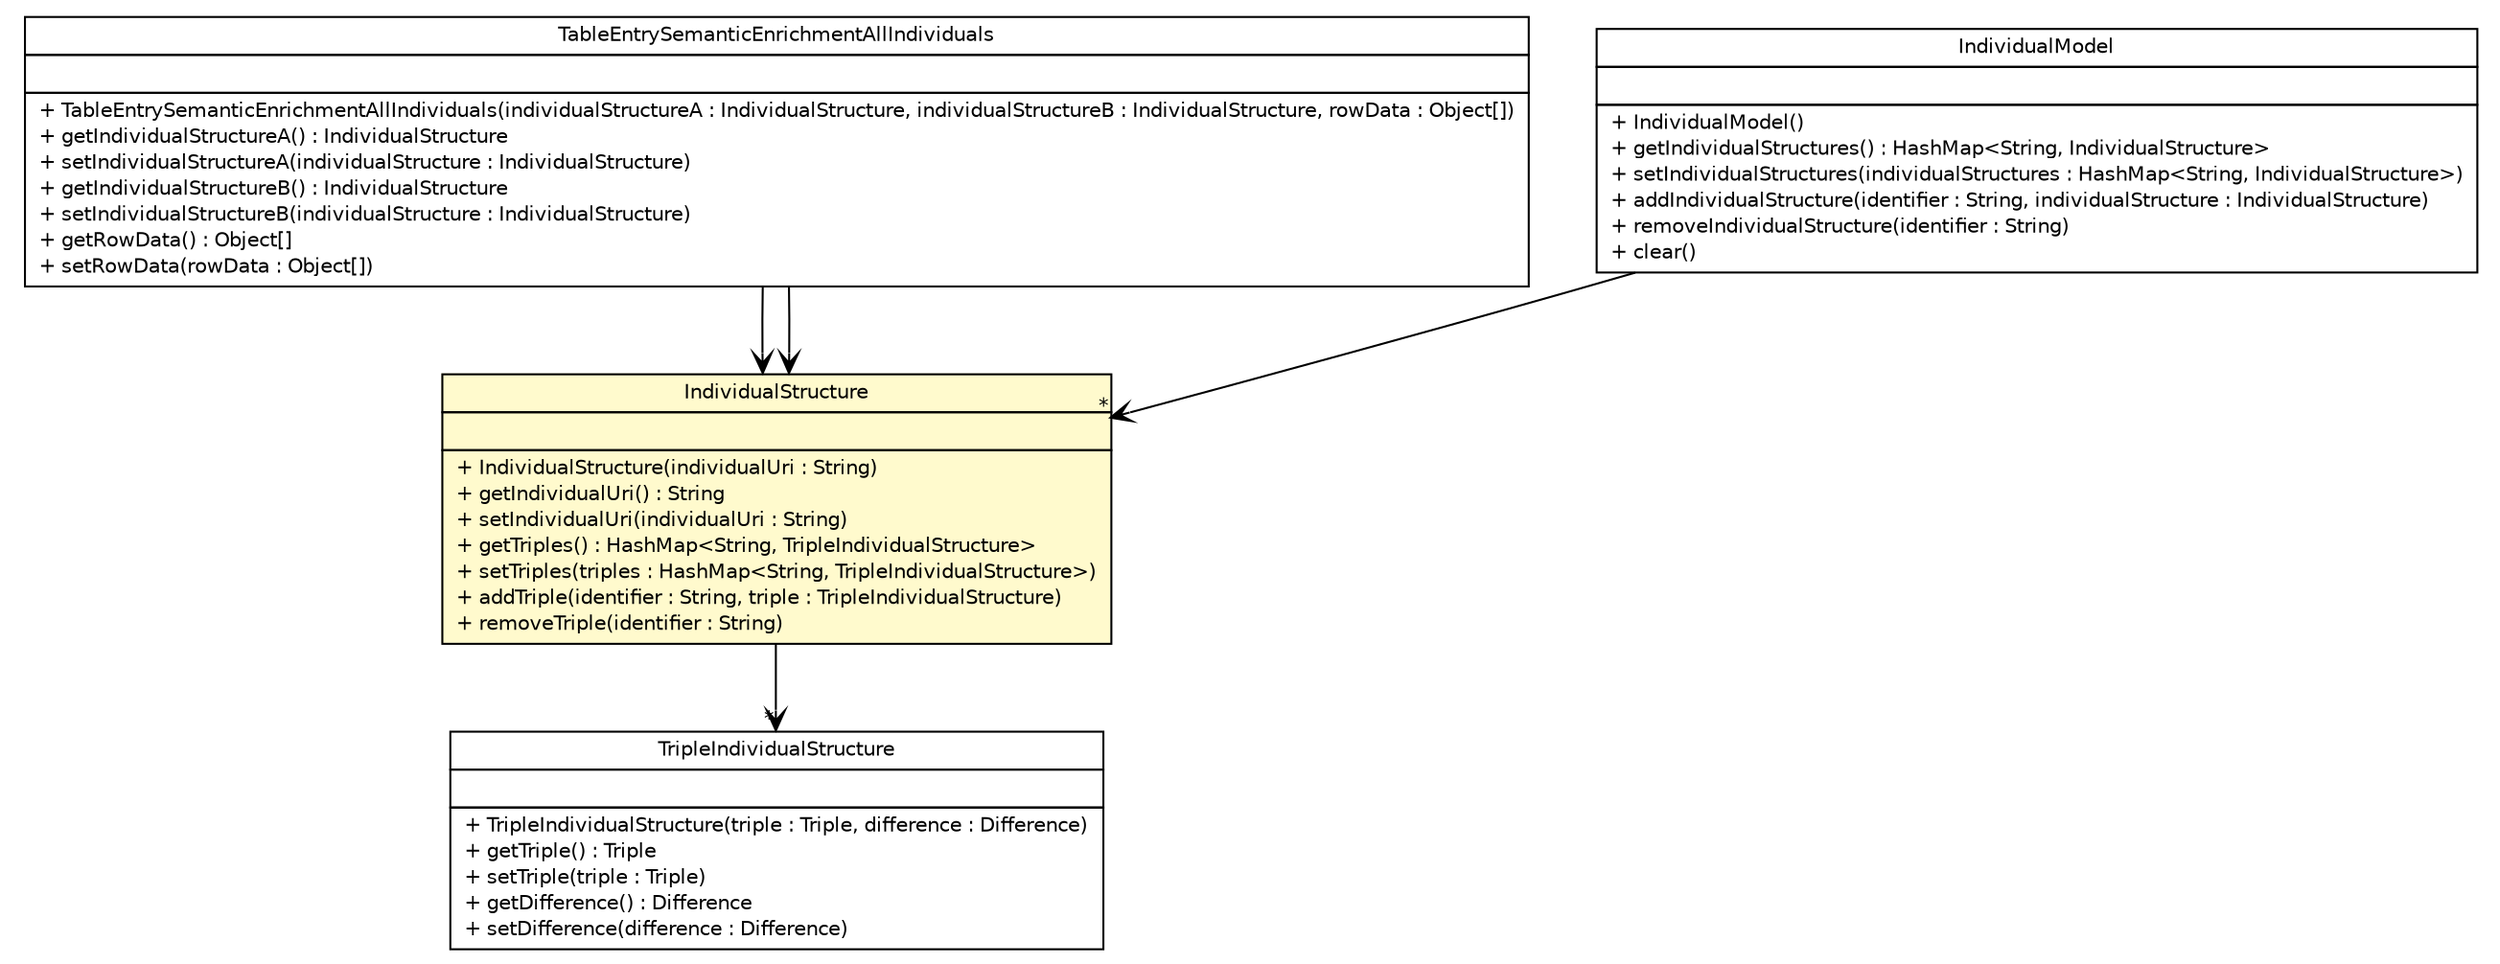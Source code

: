 #!/usr/local/bin/dot
#
# Class diagram 
# Generated by UMLGraph version R5_6-24-gf6e263 (http://www.umlgraph.org/)
#

digraph G {
	edge [fontname="Helvetica",fontsize=10,labelfontname="Helvetica",labelfontsize=10];
	node [fontname="Helvetica",fontsize=10,shape=plaintext];
	nodesep=0.25;
	ranksep=0.5;
	// de.tud.plt.r43ples.merging.model.structure.TripleIndividualStructure
	c2820 [label=<<table title="de.tud.plt.r43ples.merging.model.structure.TripleIndividualStructure" border="0" cellborder="1" cellspacing="0" cellpadding="2" port="p" href="./TripleIndividualStructure.html">
		<tr><td><table border="0" cellspacing="0" cellpadding="1">
<tr><td align="center" balign="center"> TripleIndividualStructure </td></tr>
		</table></td></tr>
		<tr><td><table border="0" cellspacing="0" cellpadding="1">
<tr><td align="left" balign="left">  </td></tr>
		</table></td></tr>
		<tr><td><table border="0" cellspacing="0" cellpadding="1">
<tr><td align="left" balign="left"> + TripleIndividualStructure(triple : Triple, difference : Difference) </td></tr>
<tr><td align="left" balign="left"> + getTriple() : Triple </td></tr>
<tr><td align="left" balign="left"> + setTriple(triple : Triple) </td></tr>
<tr><td align="left" balign="left"> + getDifference() : Difference </td></tr>
<tr><td align="left" balign="left"> + setDifference(difference : Difference) </td></tr>
		</table></td></tr>
		</table>>, URL="./TripleIndividualStructure.html", fontname="Helvetica", fontcolor="black", fontsize=10.0];
	// de.tud.plt.r43ples.merging.model.structure.TableEntrySemanticEnrichmentAllIndividuals
	c2825 [label=<<table title="de.tud.plt.r43ples.merging.model.structure.TableEntrySemanticEnrichmentAllIndividuals" border="0" cellborder="1" cellspacing="0" cellpadding="2" port="p" href="./TableEntrySemanticEnrichmentAllIndividuals.html">
		<tr><td><table border="0" cellspacing="0" cellpadding="1">
<tr><td align="center" balign="center"> TableEntrySemanticEnrichmentAllIndividuals </td></tr>
		</table></td></tr>
		<tr><td><table border="0" cellspacing="0" cellpadding="1">
<tr><td align="left" balign="left">  </td></tr>
		</table></td></tr>
		<tr><td><table border="0" cellspacing="0" cellpadding="1">
<tr><td align="left" balign="left"> + TableEntrySemanticEnrichmentAllIndividuals(individualStructureA : IndividualStructure, individualStructureB : IndividualStructure, rowData : Object[]) </td></tr>
<tr><td align="left" balign="left"> + getIndividualStructureA() : IndividualStructure </td></tr>
<tr><td align="left" balign="left"> + setIndividualStructureA(individualStructure : IndividualStructure) </td></tr>
<tr><td align="left" balign="left"> + getIndividualStructureB() : IndividualStructure </td></tr>
<tr><td align="left" balign="left"> + setIndividualStructureB(individualStructure : IndividualStructure) </td></tr>
<tr><td align="left" balign="left"> + getRowData() : Object[] </td></tr>
<tr><td align="left" balign="left"> + setRowData(rowData : Object[]) </td></tr>
		</table></td></tr>
		</table>>, URL="./TableEntrySemanticEnrichmentAllIndividuals.html", fontname="Helvetica", fontcolor="black", fontsize=10.0];
	// de.tud.plt.r43ples.merging.model.structure.IndividualStructure
	c2830 [label=<<table title="de.tud.plt.r43ples.merging.model.structure.IndividualStructure" border="0" cellborder="1" cellspacing="0" cellpadding="2" port="p" bgcolor="lemonChiffon" href="./IndividualStructure.html">
		<tr><td><table border="0" cellspacing="0" cellpadding="1">
<tr><td align="center" balign="center"> IndividualStructure </td></tr>
		</table></td></tr>
		<tr><td><table border="0" cellspacing="0" cellpadding="1">
<tr><td align="left" balign="left">  </td></tr>
		</table></td></tr>
		<tr><td><table border="0" cellspacing="0" cellpadding="1">
<tr><td align="left" balign="left"> + IndividualStructure(individualUri : String) </td></tr>
<tr><td align="left" balign="left"> + getIndividualUri() : String </td></tr>
<tr><td align="left" balign="left"> + setIndividualUri(individualUri : String) </td></tr>
<tr><td align="left" balign="left"> + getTriples() : HashMap&lt;String, TripleIndividualStructure&gt; </td></tr>
<tr><td align="left" balign="left"> + setTriples(triples : HashMap&lt;String, TripleIndividualStructure&gt;) </td></tr>
<tr><td align="left" balign="left"> + addTriple(identifier : String, triple : TripleIndividualStructure) </td></tr>
<tr><td align="left" balign="left"> + removeTriple(identifier : String) </td></tr>
		</table></td></tr>
		</table>>, URL="./IndividualStructure.html", fontname="Helvetica", fontcolor="black", fontsize=10.0];
	// de.tud.plt.r43ples.merging.model.structure.IndividualModel
	c2831 [label=<<table title="de.tud.plt.r43ples.merging.model.structure.IndividualModel" border="0" cellborder="1" cellspacing="0" cellpadding="2" port="p" href="./IndividualModel.html">
		<tr><td><table border="0" cellspacing="0" cellpadding="1">
<tr><td align="center" balign="center"> IndividualModel </td></tr>
		</table></td></tr>
		<tr><td><table border="0" cellspacing="0" cellpadding="1">
<tr><td align="left" balign="left">  </td></tr>
		</table></td></tr>
		<tr><td><table border="0" cellspacing="0" cellpadding="1">
<tr><td align="left" balign="left"> + IndividualModel() </td></tr>
<tr><td align="left" balign="left"> + getIndividualStructures() : HashMap&lt;String, IndividualStructure&gt; </td></tr>
<tr><td align="left" balign="left"> + setIndividualStructures(individualStructures : HashMap&lt;String, IndividualStructure&gt;) </td></tr>
<tr><td align="left" balign="left"> + addIndividualStructure(identifier : String, individualStructure : IndividualStructure) </td></tr>
<tr><td align="left" balign="left"> + removeIndividualStructure(identifier : String) </td></tr>
<tr><td align="left" balign="left"> + clear() </td></tr>
		</table></td></tr>
		</table>>, URL="./IndividualModel.html", fontname="Helvetica", fontcolor="black", fontsize=10.0];
	// de.tud.plt.r43ples.merging.model.structure.TableEntrySemanticEnrichmentAllIndividuals NAVASSOC de.tud.plt.r43ples.merging.model.structure.IndividualStructure
	c2825:p -> c2830:p [taillabel="", label="", headlabel="", fontname="Helvetica", fontcolor="black", fontsize=10.0, color="black", arrowhead=open];
	// de.tud.plt.r43ples.merging.model.structure.TableEntrySemanticEnrichmentAllIndividuals NAVASSOC de.tud.plt.r43ples.merging.model.structure.IndividualStructure
	c2825:p -> c2830:p [taillabel="", label="", headlabel="", fontname="Helvetica", fontcolor="black", fontsize=10.0, color="black", arrowhead=open];
	// de.tud.plt.r43ples.merging.model.structure.IndividualStructure NAVASSOC de.tud.plt.r43ples.merging.model.structure.TripleIndividualStructure
	c2830:p -> c2820:p [taillabel="", label="", headlabel="*", fontname="Helvetica", fontcolor="black", fontsize=10.0, color="black", arrowhead=open];
	// de.tud.plt.r43ples.merging.model.structure.IndividualModel NAVASSOC de.tud.plt.r43ples.merging.model.structure.IndividualStructure
	c2831:p -> c2830:p [taillabel="", label="", headlabel="*", fontname="Helvetica", fontcolor="black", fontsize=10.0, color="black", arrowhead=open];
}


